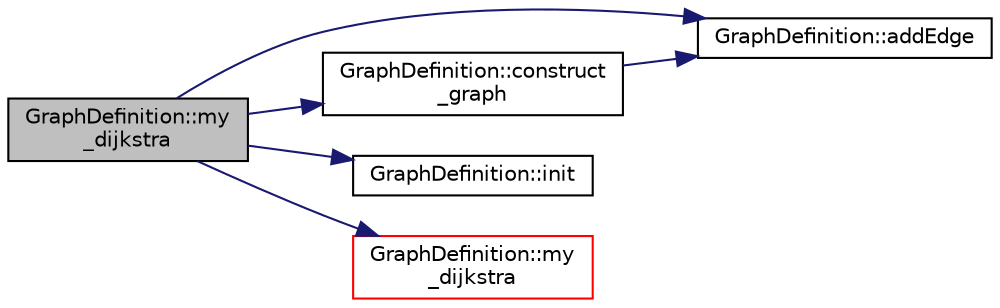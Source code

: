 digraph "GraphDefinition::my_dijkstra"
{
  edge [fontname="Helvetica",fontsize="10",labelfontname="Helvetica",labelfontsize="10"];
  node [fontname="Helvetica",fontsize="10",shape=record];
  rankdir="LR";
  Node1 [label="GraphDefinition::my\l_dijkstra",height=0.2,width=0.4,color="black", fillcolor="grey75", style="filled", fontcolor="black"];
  Node1 -> Node2 [color="midnightblue",fontsize="10",style="solid",fontname="Helvetica"];
  Node2 [label="GraphDefinition::addEdge",height=0.2,width=0.4,color="black", fillcolor="white", style="filled",URL="$classGraphDefinition.html#a2c40687b3b05b7420adc718ede9af365"];
  Node1 -> Node3 [color="midnightblue",fontsize="10",style="solid",fontname="Helvetica"];
  Node3 [label="GraphDefinition::construct\l_graph",height=0.2,width=0.4,color="black", fillcolor="white", style="filled",URL="$classGraphDefinition.html#a1aa3daf43141bf0ad05ed930b3442e50"];
  Node3 -> Node2 [color="midnightblue",fontsize="10",style="solid",fontname="Helvetica"];
  Node1 -> Node4 [color="midnightblue",fontsize="10",style="solid",fontname="Helvetica"];
  Node4 [label="GraphDefinition::init",height=0.2,width=0.4,color="black", fillcolor="white", style="filled",URL="$classGraphDefinition.html#a7318fb4906c06f0cb4417ea1c09f665a"];
  Node1 -> Node5 [color="midnightblue",fontsize="10",style="solid",fontname="Helvetica"];
  Node5 [label="GraphDefinition::my\l_dijkstra",height=0.2,width=0.4,color="red", fillcolor="white", style="filled",URL="$classGraphDefinition.html#add1e17a19370022849bc5fa0a0a993c7"];
}
